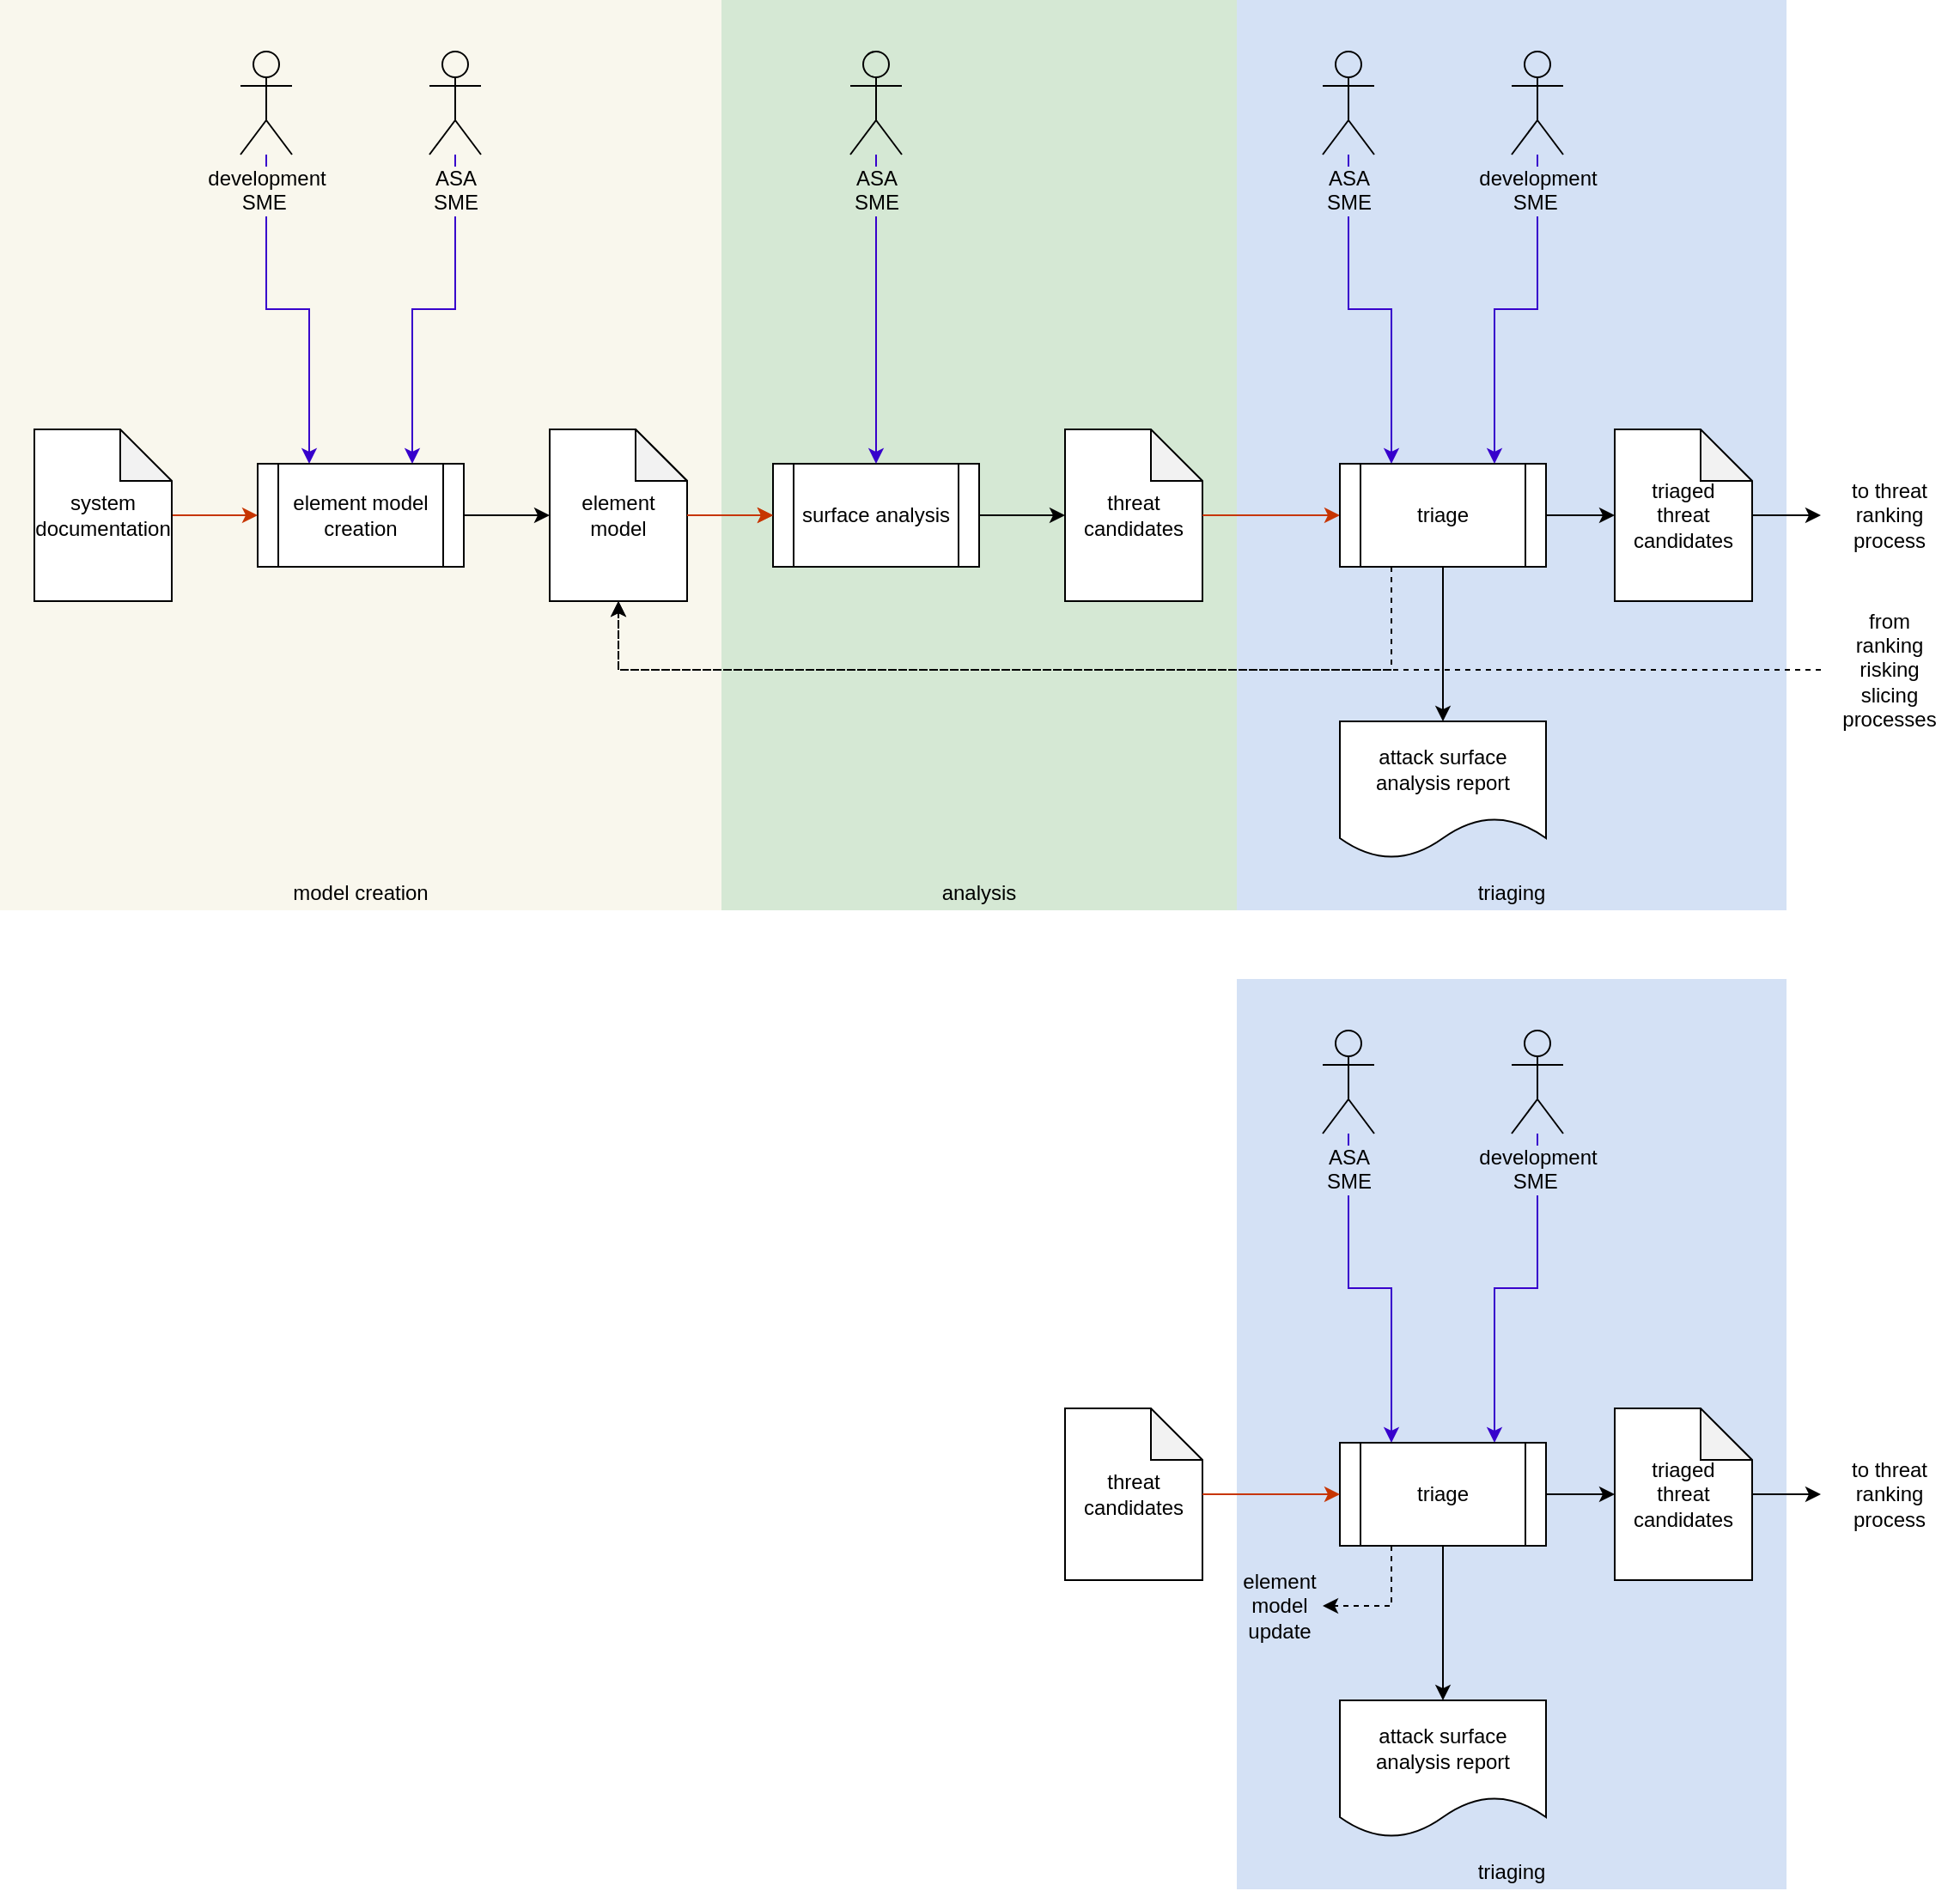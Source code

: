 <mxfile version="23.0.2" type="device">
  <diagram id="E2ULkJl6go0xUk4_vNiQ" name="Page-1">
    <mxGraphModel dx="2908" dy="1128" grid="1" gridSize="10" guides="1" tooltips="1" connect="1" arrows="1" fold="1" page="1" pageScale="1" pageWidth="1100" pageHeight="850" math="0" shadow="0">
      <root>
        <mxCell id="0" />
        <mxCell id="6UVFRJuRCrQyfI-HaULN-3" value="model creation" parent="0" />
        <mxCell id="FbfdTK8tjVJBXB0avibO-2" value="" style="rounded=0;whiteSpace=wrap;html=1;fillColor=#f9f7ed;strokeColor=none;" parent="6UVFRJuRCrQyfI-HaULN-3" vertex="1">
          <mxGeometry x="-1050" y="80" width="420" height="530" as="geometry" />
        </mxCell>
        <mxCell id="XKbH0hADGiryWMfeD4Mq-39" style="edgeStyle=orthogonalEdgeStyle;rounded=0;orthogonalLoop=1;jettySize=auto;html=1;entryX=0.75;entryY=0;entryDx=0;entryDy=0;fillColor=#6a00ff;strokeColor=#3700CC;" parent="6UVFRJuRCrQyfI-HaULN-3" source="LRI6FaqGRrZTjfz2rVRe-10" target="XKbH0hADGiryWMfeD4Mq-48" edge="1">
          <mxGeometry relative="1" as="geometry" />
        </mxCell>
        <mxCell id="XKbH0hADGiryWMfeD4Mq-40" style="edgeStyle=orthogonalEdgeStyle;rounded=0;orthogonalLoop=1;jettySize=auto;html=1;entryX=0.25;entryY=0;entryDx=0;entryDy=0;fillColor=#6a00ff;strokeColor=#3700CC;" parent="6UVFRJuRCrQyfI-HaULN-3" source="LRI6FaqGRrZTjfz2rVRe-11" target="XKbH0hADGiryWMfeD4Mq-48" edge="1">
          <mxGeometry relative="1" as="geometry" />
        </mxCell>
        <mxCell id="XKbH0hADGiryWMfeD4Mq-9" value="element model" style="shape=note;whiteSpace=wrap;html=1;backgroundOutline=1;darkOpacity=0.05;" parent="6UVFRJuRCrQyfI-HaULN-3" vertex="1">
          <mxGeometry x="-730" y="330" width="80" height="100" as="geometry" />
        </mxCell>
        <mxCell id="XKbH0hADGiryWMfeD4Mq-52" style="edgeStyle=orthogonalEdgeStyle;rounded=0;orthogonalLoop=1;jettySize=auto;html=1;entryX=0;entryY=0.5;entryDx=0;entryDy=0;entryPerimeter=0;" parent="6UVFRJuRCrQyfI-HaULN-3" source="XKbH0hADGiryWMfeD4Mq-48" target="XKbH0hADGiryWMfeD4Mq-9" edge="1">
          <mxGeometry relative="1" as="geometry" />
        </mxCell>
        <mxCell id="XKbH0hADGiryWMfeD4Mq-48" value="element model creation" style="shape=process;whiteSpace=wrap;html=1;backgroundOutline=1;" parent="6UVFRJuRCrQyfI-HaULN-3" vertex="1">
          <mxGeometry x="-900" y="350" width="120" height="60" as="geometry" />
        </mxCell>
        <mxCell id="FbfdTK8tjVJBXB0avibO-7" value="model creation" style="text;html=1;strokeColor=none;fillColor=none;align=center;verticalAlign=middle;whiteSpace=wrap;rounded=0;" parent="6UVFRJuRCrQyfI-HaULN-3" vertex="1">
          <mxGeometry x="-1050" y="590" width="420" height="20" as="geometry" />
        </mxCell>
        <mxCell id="FbfdTK8tjVJBXB0avibO-10" style="edgeStyle=orthogonalEdgeStyle;rounded=0;orthogonalLoop=1;jettySize=auto;html=1;fillColor=#fa6800;strokeColor=#C73500;entryX=0;entryY=0.5;entryDx=0;entryDy=0;" parent="6UVFRJuRCrQyfI-HaULN-3" source="FbfdTK8tjVJBXB0avibO-11" target="XKbH0hADGiryWMfeD4Mq-48" edge="1">
          <mxGeometry relative="1" as="geometry">
            <mxPoint x="-900" y="380" as="targetPoint" />
          </mxGeometry>
        </mxCell>
        <mxCell id="FbfdTK8tjVJBXB0avibO-11" value="system&lt;br&gt;documentation" style="shape=note;whiteSpace=wrap;html=1;backgroundOutline=1;darkOpacity=0.05;" parent="6UVFRJuRCrQyfI-HaULN-3" vertex="1">
          <mxGeometry x="-1030" y="330" width="80" height="100" as="geometry" />
        </mxCell>
        <mxCell id="LRI6FaqGRrZTjfz2rVRe-10" value="&lt;span style=&quot;&quot;&gt;ASA&lt;br&gt;SME&lt;/span&gt;" style="shape=umlActor;verticalLabelPosition=bottom;labelBackgroundColor=#F9F7ED;verticalAlign=top;html=1;outlineConnect=0;fillColor=#F9F7ED;" parent="6UVFRJuRCrQyfI-HaULN-3" vertex="1">
          <mxGeometry x="-800" y="110" width="30" height="60" as="geometry" />
        </mxCell>
        <mxCell id="LRI6FaqGRrZTjfz2rVRe-11" value="&lt;span style=&quot;&quot;&gt;development&lt;br&gt;&amp;nbsp; &amp;nbsp; &amp;nbsp; SME&amp;nbsp; &amp;nbsp; &amp;nbsp; &amp;nbsp;&lt;/span&gt;" style="shape=umlActor;verticalLabelPosition=bottom;labelBackgroundColor=#F9F7ED;verticalAlign=top;html=1;outlineConnect=0;fillColor=#F9F7ED;" parent="6UVFRJuRCrQyfI-HaULN-3" vertex="1">
          <mxGeometry x="-910" y="110" width="30" height="60" as="geometry" />
        </mxCell>
        <mxCell id="6UVFRJuRCrQyfI-HaULN-4" value="analysis" parent="0" />
        <mxCell id="FbfdTK8tjVJBXB0avibO-6" value="" style="rounded=0;whiteSpace=wrap;html=1;strokeColor=none;fillColor=#D5E8D4;" parent="6UVFRJuRCrQyfI-HaULN-4" vertex="1">
          <mxGeometry x="-630" y="80" width="300" height="530" as="geometry" />
        </mxCell>
        <mxCell id="XKbH0hADGiryWMfeD4Mq-23" style="edgeStyle=orthogonalEdgeStyle;rounded=0;orthogonalLoop=1;jettySize=auto;html=1;entryX=0;entryY=0.5;entryDx=0;entryDy=0;entryPerimeter=0;" parent="6UVFRJuRCrQyfI-HaULN-4" source="XKbH0hADGiryWMfeD4Mq-3" target="XKbH0hADGiryWMfeD4Mq-10" edge="1">
          <mxGeometry relative="1" as="geometry" />
        </mxCell>
        <mxCell id="XKbH0hADGiryWMfeD4Mq-3" value="surface analysis" style="shape=process;whiteSpace=wrap;html=1;backgroundOutline=1;" parent="6UVFRJuRCrQyfI-HaULN-4" vertex="1">
          <mxGeometry x="-600" y="350" width="120" height="60" as="geometry" />
        </mxCell>
        <mxCell id="XKbH0hADGiryWMfeD4Mq-51" style="edgeStyle=orthogonalEdgeStyle;rounded=0;orthogonalLoop=1;jettySize=auto;html=1;entryX=0.5;entryY=0;entryDx=0;entryDy=0;fillColor=#6a00ff;strokeColor=#3700CC;" parent="6UVFRJuRCrQyfI-HaULN-4" source="LRI6FaqGRrZTjfz2rVRe-9" target="XKbH0hADGiryWMfeD4Mq-3" edge="1">
          <mxGeometry relative="1" as="geometry" />
        </mxCell>
        <mxCell id="XKbH0hADGiryWMfeD4Mq-22" style="edgeStyle=orthogonalEdgeStyle;rounded=0;orthogonalLoop=1;jettySize=auto;html=1;entryX=0;entryY=0.5;entryDx=0;entryDy=0;fillColor=#fa6800;strokeColor=#C73500;" parent="6UVFRJuRCrQyfI-HaULN-4" source="XKbH0hADGiryWMfeD4Mq-9" target="XKbH0hADGiryWMfeD4Mq-3" edge="1">
          <mxGeometry relative="1" as="geometry" />
        </mxCell>
        <mxCell id="XKbH0hADGiryWMfeD4Mq-10" value="threat candidates" style="shape=note;whiteSpace=wrap;html=1;backgroundOutline=1;darkOpacity=0.05;" parent="6UVFRJuRCrQyfI-HaULN-4" vertex="1">
          <mxGeometry x="-430" y="330" width="80" height="100" as="geometry" />
        </mxCell>
        <mxCell id="FbfdTK8tjVJBXB0avibO-8" value="analysis" style="text;html=1;strokeColor=none;fillColor=none;align=center;verticalAlign=middle;whiteSpace=wrap;rounded=0;" parent="6UVFRJuRCrQyfI-HaULN-4" vertex="1">
          <mxGeometry x="-630" y="590" width="300" height="20" as="geometry" />
        </mxCell>
        <mxCell id="LRI6FaqGRrZTjfz2rVRe-9" value="&lt;span style=&quot;&quot;&gt;ASA&lt;br&gt;SME&lt;/span&gt;" style="shape=umlActor;verticalLabelPosition=bottom;labelBackgroundColor=#D5E8D4;verticalAlign=top;html=1;outlineConnect=0;fillColor=#D5E8D4;" parent="6UVFRJuRCrQyfI-HaULN-4" vertex="1">
          <mxGeometry x="-555" y="110" width="30" height="60" as="geometry" />
        </mxCell>
        <mxCell id="6UVFRJuRCrQyfI-HaULN-5" value="element model" style="shape=note;whiteSpace=wrap;html=1;backgroundOutline=1;darkOpacity=0.05;" vertex="1" parent="6UVFRJuRCrQyfI-HaULN-4">
          <mxGeometry x="-730" y="330" width="80" height="100" as="geometry" />
        </mxCell>
        <mxCell id="6UVFRJuRCrQyfI-HaULN-6" style="edgeStyle=orthogonalEdgeStyle;rounded=0;orthogonalLoop=1;jettySize=auto;html=1;entryX=0;entryY=0.5;entryDx=0;entryDy=0;fillColor=#fa6800;strokeColor=#C73500;" edge="1" parent="6UVFRJuRCrQyfI-HaULN-4" source="6UVFRJuRCrQyfI-HaULN-5">
          <mxGeometry relative="1" as="geometry">
            <mxPoint x="-600" y="380" as="targetPoint" />
          </mxGeometry>
        </mxCell>
        <mxCell id="1" value="workflow" parent="0" />
        <mxCell id="FbfdTK8tjVJBXB0avibO-4" value="" style="rounded=0;whiteSpace=wrap;html=1;strokeColor=none;fillColor=#D4E1F5;" parent="1" vertex="1">
          <mxGeometry x="-330" y="80" width="320" height="530" as="geometry" />
        </mxCell>
        <mxCell id="XKbH0hADGiryWMfeD4Mq-1" value="attack surface analysis report" style="shape=document;whiteSpace=wrap;html=1;boundedLbl=1;" parent="1" vertex="1">
          <mxGeometry x="-270" y="500" width="120" height="80" as="geometry" />
        </mxCell>
        <mxCell id="XKbH0hADGiryWMfeD4Mq-43" style="edgeStyle=orthogonalEdgeStyle;rounded=0;orthogonalLoop=1;jettySize=auto;html=1;entryX=0.25;entryY=0;entryDx=0;entryDy=0;fillColor=#6a00ff;strokeColor=#3700CC;" parent="1" source="LRI6FaqGRrZTjfz2rVRe-2" target="XKbH0hADGiryWMfeD4Mq-11" edge="1">
          <mxGeometry relative="1" as="geometry">
            <mxPoint x="-265" y="-80" as="sourcePoint" />
            <Array as="points">
              <mxPoint x="-265" y="260" />
              <mxPoint x="-240" y="260" />
            </Array>
          </mxGeometry>
        </mxCell>
        <mxCell id="XKbH0hADGiryWMfeD4Mq-42" style="edgeStyle=orthogonalEdgeStyle;rounded=0;orthogonalLoop=1;jettySize=auto;html=1;entryX=0.75;entryY=0;entryDx=0;entryDy=0;fillColor=#6a00ff;strokeColor=#3700CC;" parent="1" source="LRI6FaqGRrZTjfz2rVRe-3" target="XKbH0hADGiryWMfeD4Mq-11" edge="1">
          <mxGeometry relative="1" as="geometry">
            <mxPoint x="-140" y="110" as="sourcePoint" />
          </mxGeometry>
        </mxCell>
        <mxCell id="XKbH0hADGiryWMfeD4Mq-24" style="edgeStyle=orthogonalEdgeStyle;rounded=0;orthogonalLoop=1;jettySize=auto;html=1;entryX=0;entryY=0.5;entryDx=0;entryDy=0;fillColor=#fa6800;strokeColor=#C73500;" parent="1" source="XKbH0hADGiryWMfeD4Mq-10" target="XKbH0hADGiryWMfeD4Mq-11" edge="1">
          <mxGeometry relative="1" as="geometry" />
        </mxCell>
        <mxCell id="XKbH0hADGiryWMfeD4Mq-27" style="edgeStyle=orthogonalEdgeStyle;rounded=0;orthogonalLoop=1;jettySize=auto;html=1;entryX=0;entryY=0.5;entryDx=0;entryDy=0;entryPerimeter=0;" parent="1" source="XKbH0hADGiryWMfeD4Mq-11" target="XKbH0hADGiryWMfeD4Mq-12" edge="1">
          <mxGeometry relative="1" as="geometry" />
        </mxCell>
        <mxCell id="XKbH0hADGiryWMfeD4Mq-54" style="edgeStyle=orthogonalEdgeStyle;rounded=0;orthogonalLoop=1;jettySize=auto;html=1;entryX=0.5;entryY=0;entryDx=0;entryDy=0;exitX=0.5;exitY=1;exitDx=0;exitDy=0;" parent="1" source="XKbH0hADGiryWMfeD4Mq-11" target="XKbH0hADGiryWMfeD4Mq-1" edge="1">
          <mxGeometry relative="1" as="geometry" />
        </mxCell>
        <mxCell id="XKbH0hADGiryWMfeD4Mq-57" style="edgeStyle=orthogonalEdgeStyle;rounded=0;orthogonalLoop=1;jettySize=auto;html=1;exitX=0.25;exitY=1;exitDx=0;exitDy=0;entryX=0.5;entryY=1;entryDx=0;entryDy=0;entryPerimeter=0;strokeWidth=1;dashed=1;" parent="1" source="XKbH0hADGiryWMfeD4Mq-11" target="XKbH0hADGiryWMfeD4Mq-9" edge="1">
          <mxGeometry relative="1" as="geometry">
            <mxPoint x="-720" y="640" as="targetPoint" />
            <Array as="points">
              <mxPoint x="-240" y="470" />
              <mxPoint x="-690" y="470" />
            </Array>
          </mxGeometry>
        </mxCell>
        <mxCell id="XKbH0hADGiryWMfeD4Mq-11" value="triage" style="shape=process;whiteSpace=wrap;html=1;backgroundOutline=1;" parent="1" vertex="1">
          <mxGeometry x="-270" y="350" width="120" height="60" as="geometry" />
        </mxCell>
        <mxCell id="XKbH0hADGiryWMfeD4Mq-28" style="edgeStyle=orthogonalEdgeStyle;rounded=0;orthogonalLoop=1;jettySize=auto;html=1;entryX=0;entryY=0.5;entryDx=0;entryDy=0;" parent="1" source="XKbH0hADGiryWMfeD4Mq-12" target="XKbH0hADGiryWMfeD4Mq-55" edge="1">
          <mxGeometry relative="1" as="geometry">
            <mxPoint x="10" y="380" as="targetPoint" />
          </mxGeometry>
        </mxCell>
        <mxCell id="XKbH0hADGiryWMfeD4Mq-12" value="triaged&lt;br&gt;threat candidates" style="shape=note;whiteSpace=wrap;html=1;backgroundOutline=1;darkOpacity=0.05;" parent="1" vertex="1">
          <mxGeometry x="-110" y="330" width="80" height="100" as="geometry" />
        </mxCell>
        <mxCell id="XKbH0hADGiryWMfeD4Mq-58" style="edgeStyle=orthogonalEdgeStyle;rounded=0;orthogonalLoop=1;jettySize=auto;html=1;entryX=0.5;entryY=1;entryDx=0;entryDy=0;entryPerimeter=0;strokeWidth=1;dashed=1;exitX=0;exitY=0.5;exitDx=0;exitDy=0;" parent="1" source="FbfdTK8tjVJBXB0avibO-5" target="XKbH0hADGiryWMfeD4Mq-9" edge="1">
          <mxGeometry relative="1" as="geometry">
            <Array as="points">
              <mxPoint x="-30" y="470" />
              <mxPoint x="-690" y="470" />
            </Array>
            <mxPoint x="-30" y="610" as="sourcePoint" />
          </mxGeometry>
        </mxCell>
        <mxCell id="XKbH0hADGiryWMfeD4Mq-55" value="to threat ranking process" style="text;html=1;strokeColor=none;fillColor=none;align=center;verticalAlign=middle;whiteSpace=wrap;rounded=0;" parent="1" vertex="1">
          <mxGeometry x="10" y="340" width="80" height="80" as="geometry" />
        </mxCell>
        <mxCell id="FbfdTK8tjVJBXB0avibO-5" value="from&lt;br&gt;ranking&lt;br&gt;risking&lt;br&gt;slicing processes" style="text;html=1;strokeColor=none;fillColor=none;align=center;verticalAlign=middle;whiteSpace=wrap;rounded=0;" parent="1" vertex="1">
          <mxGeometry x="10" y="430" width="80" height="80" as="geometry" />
        </mxCell>
        <mxCell id="FbfdTK8tjVJBXB0avibO-9" value="triaging" style="text;html=1;strokeColor=none;fillColor=none;align=center;verticalAlign=middle;whiteSpace=wrap;rounded=0;" parent="1" vertex="1">
          <mxGeometry x="-330" y="590" width="320" height="20" as="geometry" />
        </mxCell>
        <mxCell id="LRI6FaqGRrZTjfz2rVRe-2" value="&lt;span style=&quot;&quot;&gt;ASA&lt;br&gt;SME&lt;/span&gt;" style="shape=umlActor;verticalLabelPosition=bottom;labelBackgroundColor=#D4E1F5;verticalAlign=top;html=1;outlineConnect=0;fillColor=#D4E1F5;" parent="1" vertex="1">
          <mxGeometry x="-280" y="110" width="30" height="60" as="geometry" />
        </mxCell>
        <mxCell id="LRI6FaqGRrZTjfz2rVRe-3" value="&lt;span style=&quot;&quot;&gt;development&lt;br&gt;&amp;nbsp; &amp;nbsp; &amp;nbsp; SME&amp;nbsp; &amp;nbsp; &amp;nbsp; &amp;nbsp;&lt;/span&gt;" style="shape=umlActor;verticalLabelPosition=bottom;labelBackgroundColor=#D4E1F5;verticalAlign=top;html=1;outlineConnect=0;fillColor=#D4E1F5;" parent="1" vertex="1">
          <mxGeometry x="-170" y="110" width="30" height="60" as="geometry" />
        </mxCell>
        <mxCell id="6UVFRJuRCrQyfI-HaULN-2" value="triage" parent="0" />
        <mxCell id="LRI6FaqGRrZTjfz2rVRe-12" value="" style="rounded=0;whiteSpace=wrap;html=1;strokeColor=none;fillColor=#D4E1F5;" parent="6UVFRJuRCrQyfI-HaULN-2" vertex="1">
          <mxGeometry x="-330" y="650" width="320" height="530" as="geometry" />
        </mxCell>
        <mxCell id="LRI6FaqGRrZTjfz2rVRe-13" value="attack surface analysis report" style="shape=document;whiteSpace=wrap;html=1;boundedLbl=1;" parent="6UVFRJuRCrQyfI-HaULN-2" vertex="1">
          <mxGeometry x="-270" y="1070" width="120" height="80" as="geometry" />
        </mxCell>
        <mxCell id="LRI6FaqGRrZTjfz2rVRe-14" style="edgeStyle=orthogonalEdgeStyle;rounded=0;orthogonalLoop=1;jettySize=auto;html=1;entryX=0.25;entryY=0;entryDx=0;entryDy=0;fillColor=#6a00ff;strokeColor=#3700CC;" parent="6UVFRJuRCrQyfI-HaULN-2" source="LRI6FaqGRrZTjfz2rVRe-25" target="LRI6FaqGRrZTjfz2rVRe-19" edge="1">
          <mxGeometry relative="1" as="geometry">
            <mxPoint x="-265" y="490" as="sourcePoint" />
            <Array as="points">
              <mxPoint x="-265" y="830" />
              <mxPoint x="-240" y="830" />
            </Array>
          </mxGeometry>
        </mxCell>
        <mxCell id="LRI6FaqGRrZTjfz2rVRe-15" style="edgeStyle=orthogonalEdgeStyle;rounded=0;orthogonalLoop=1;jettySize=auto;html=1;entryX=0.75;entryY=0;entryDx=0;entryDy=0;fillColor=#6a00ff;strokeColor=#3700CC;" parent="6UVFRJuRCrQyfI-HaULN-2" source="LRI6FaqGRrZTjfz2rVRe-26" target="LRI6FaqGRrZTjfz2rVRe-19" edge="1">
          <mxGeometry relative="1" as="geometry">
            <mxPoint x="-140" y="680" as="sourcePoint" />
          </mxGeometry>
        </mxCell>
        <mxCell id="LRI6FaqGRrZTjfz2rVRe-17" style="edgeStyle=orthogonalEdgeStyle;rounded=0;orthogonalLoop=1;jettySize=auto;html=1;entryX=0;entryY=0.5;entryDx=0;entryDy=0;entryPerimeter=0;" parent="6UVFRJuRCrQyfI-HaULN-2" source="LRI6FaqGRrZTjfz2rVRe-19" target="LRI6FaqGRrZTjfz2rVRe-21" edge="1">
          <mxGeometry relative="1" as="geometry" />
        </mxCell>
        <mxCell id="LRI6FaqGRrZTjfz2rVRe-18" style="edgeStyle=orthogonalEdgeStyle;rounded=0;orthogonalLoop=1;jettySize=auto;html=1;entryX=0.5;entryY=0;entryDx=0;entryDy=0;exitX=0.5;exitY=1;exitDx=0;exitDy=0;" parent="6UVFRJuRCrQyfI-HaULN-2" source="LRI6FaqGRrZTjfz2rVRe-19" target="LRI6FaqGRrZTjfz2rVRe-13" edge="1">
          <mxGeometry relative="1" as="geometry" />
        </mxCell>
        <mxCell id="LRI6FaqGRrZTjfz2rVRe-19" value="triage" style="shape=process;whiteSpace=wrap;html=1;backgroundOutline=1;" parent="6UVFRJuRCrQyfI-HaULN-2" vertex="1">
          <mxGeometry x="-270" y="920" width="120" height="60" as="geometry" />
        </mxCell>
        <mxCell id="LRI6FaqGRrZTjfz2rVRe-20" style="edgeStyle=orthogonalEdgeStyle;rounded=0;orthogonalLoop=1;jettySize=auto;html=1;entryX=0;entryY=0.5;entryDx=0;entryDy=0;" parent="6UVFRJuRCrQyfI-HaULN-2" source="LRI6FaqGRrZTjfz2rVRe-21" target="LRI6FaqGRrZTjfz2rVRe-22" edge="1">
          <mxGeometry relative="1" as="geometry">
            <mxPoint x="10" y="950" as="targetPoint" />
          </mxGeometry>
        </mxCell>
        <mxCell id="LRI6FaqGRrZTjfz2rVRe-21" value="triaged&lt;br&gt;threat candidates" style="shape=note;whiteSpace=wrap;html=1;backgroundOutline=1;darkOpacity=0.05;" parent="6UVFRJuRCrQyfI-HaULN-2" vertex="1">
          <mxGeometry x="-110" y="900" width="80" height="100" as="geometry" />
        </mxCell>
        <mxCell id="LRI6FaqGRrZTjfz2rVRe-22" value="to threat ranking process" style="text;html=1;strokeColor=none;fillColor=none;align=center;verticalAlign=middle;whiteSpace=wrap;rounded=0;" parent="6UVFRJuRCrQyfI-HaULN-2" vertex="1">
          <mxGeometry x="10" y="910" width="80" height="80" as="geometry" />
        </mxCell>
        <mxCell id="LRI6FaqGRrZTjfz2rVRe-24" value="triaging" style="text;html=1;strokeColor=none;fillColor=none;align=center;verticalAlign=middle;whiteSpace=wrap;rounded=0;" parent="6UVFRJuRCrQyfI-HaULN-2" vertex="1">
          <mxGeometry x="-330" y="1160" width="320" height="20" as="geometry" />
        </mxCell>
        <mxCell id="LRI6FaqGRrZTjfz2rVRe-25" value="&lt;span style=&quot;&quot;&gt;ASA&lt;br&gt;SME&lt;/span&gt;" style="shape=umlActor;verticalLabelPosition=bottom;labelBackgroundColor=#D4E1F5;verticalAlign=top;html=1;outlineConnect=0;fillColor=#D4E1F5;" parent="6UVFRJuRCrQyfI-HaULN-2" vertex="1">
          <mxGeometry x="-280" y="680" width="30" height="60" as="geometry" />
        </mxCell>
        <mxCell id="LRI6FaqGRrZTjfz2rVRe-26" value="&lt;span style=&quot;&quot;&gt;development&lt;br&gt;&amp;nbsp; &amp;nbsp; &amp;nbsp; SME&amp;nbsp; &amp;nbsp; &amp;nbsp; &amp;nbsp;&lt;/span&gt;" style="shape=umlActor;verticalLabelPosition=bottom;labelBackgroundColor=#D4E1F5;verticalAlign=top;html=1;outlineConnect=0;fillColor=#D4E1F5;" parent="6UVFRJuRCrQyfI-HaULN-2" vertex="1">
          <mxGeometry x="-170" y="680" width="30" height="60" as="geometry" />
        </mxCell>
        <mxCell id="LRI6FaqGRrZTjfz2rVRe-27" style="edgeStyle=orthogonalEdgeStyle;rounded=0;orthogonalLoop=1;jettySize=auto;html=1;entryX=1;entryY=0.5;entryDx=0;entryDy=0;strokeWidth=1;dashed=1;exitX=0.25;exitY=1;exitDx=0;exitDy=0;" parent="6UVFRJuRCrQyfI-HaULN-2" source="LRI6FaqGRrZTjfz2rVRe-19" target="LRI6FaqGRrZTjfz2rVRe-28" edge="1">
          <mxGeometry relative="1" as="geometry">
            <Array as="points">
              <mxPoint x="-240" y="1015" />
            </Array>
            <mxPoint x="10" y="1040" as="sourcePoint" />
            <mxPoint x="-690" y="1000" as="targetPoint" />
          </mxGeometry>
        </mxCell>
        <mxCell id="LRI6FaqGRrZTjfz2rVRe-28" value="element&lt;br&gt;model&lt;br&gt;update" style="text;html=1;strokeColor=none;fillColor=none;align=center;verticalAlign=middle;whiteSpace=wrap;rounded=0;" parent="6UVFRJuRCrQyfI-HaULN-2" vertex="1">
          <mxGeometry x="-330" y="990" width="50" height="50" as="geometry" />
        </mxCell>
        <mxCell id="LRI6FaqGRrZTjfz2rVRe-29" value="threat candidates" style="shape=note;whiteSpace=wrap;html=1;backgroundOutline=1;darkOpacity=0.05;" parent="6UVFRJuRCrQyfI-HaULN-2" vertex="1">
          <mxGeometry x="-430" y="900" width="80" height="100" as="geometry" />
        </mxCell>
        <mxCell id="LRI6FaqGRrZTjfz2rVRe-30" style="edgeStyle=orthogonalEdgeStyle;rounded=0;orthogonalLoop=1;jettySize=auto;html=1;fillColor=#fa6800;strokeColor=#C73500;" parent="6UVFRJuRCrQyfI-HaULN-2" source="LRI6FaqGRrZTjfz2rVRe-29" target="LRI6FaqGRrZTjfz2rVRe-19" edge="1">
          <mxGeometry relative="1" as="geometry">
            <mxPoint x="-380" y="830" as="targetPoint" />
          </mxGeometry>
        </mxCell>
      </root>
    </mxGraphModel>
  </diagram>
</mxfile>
